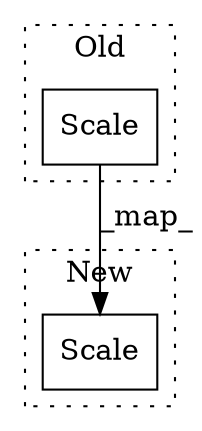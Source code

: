 digraph G {
subgraph cluster0 {
1 [label="Scale" a="32" s="7609,7669" l="-7610,22" shape="box"];
label = "Old";
style="dotted";
}
subgraph cluster1 {
2 [label="Scale" a="32" s="8362,8422" l="-8363,22" shape="box"];
label = "New";
style="dotted";
}
1 -> 2 [label="_map_"];
}